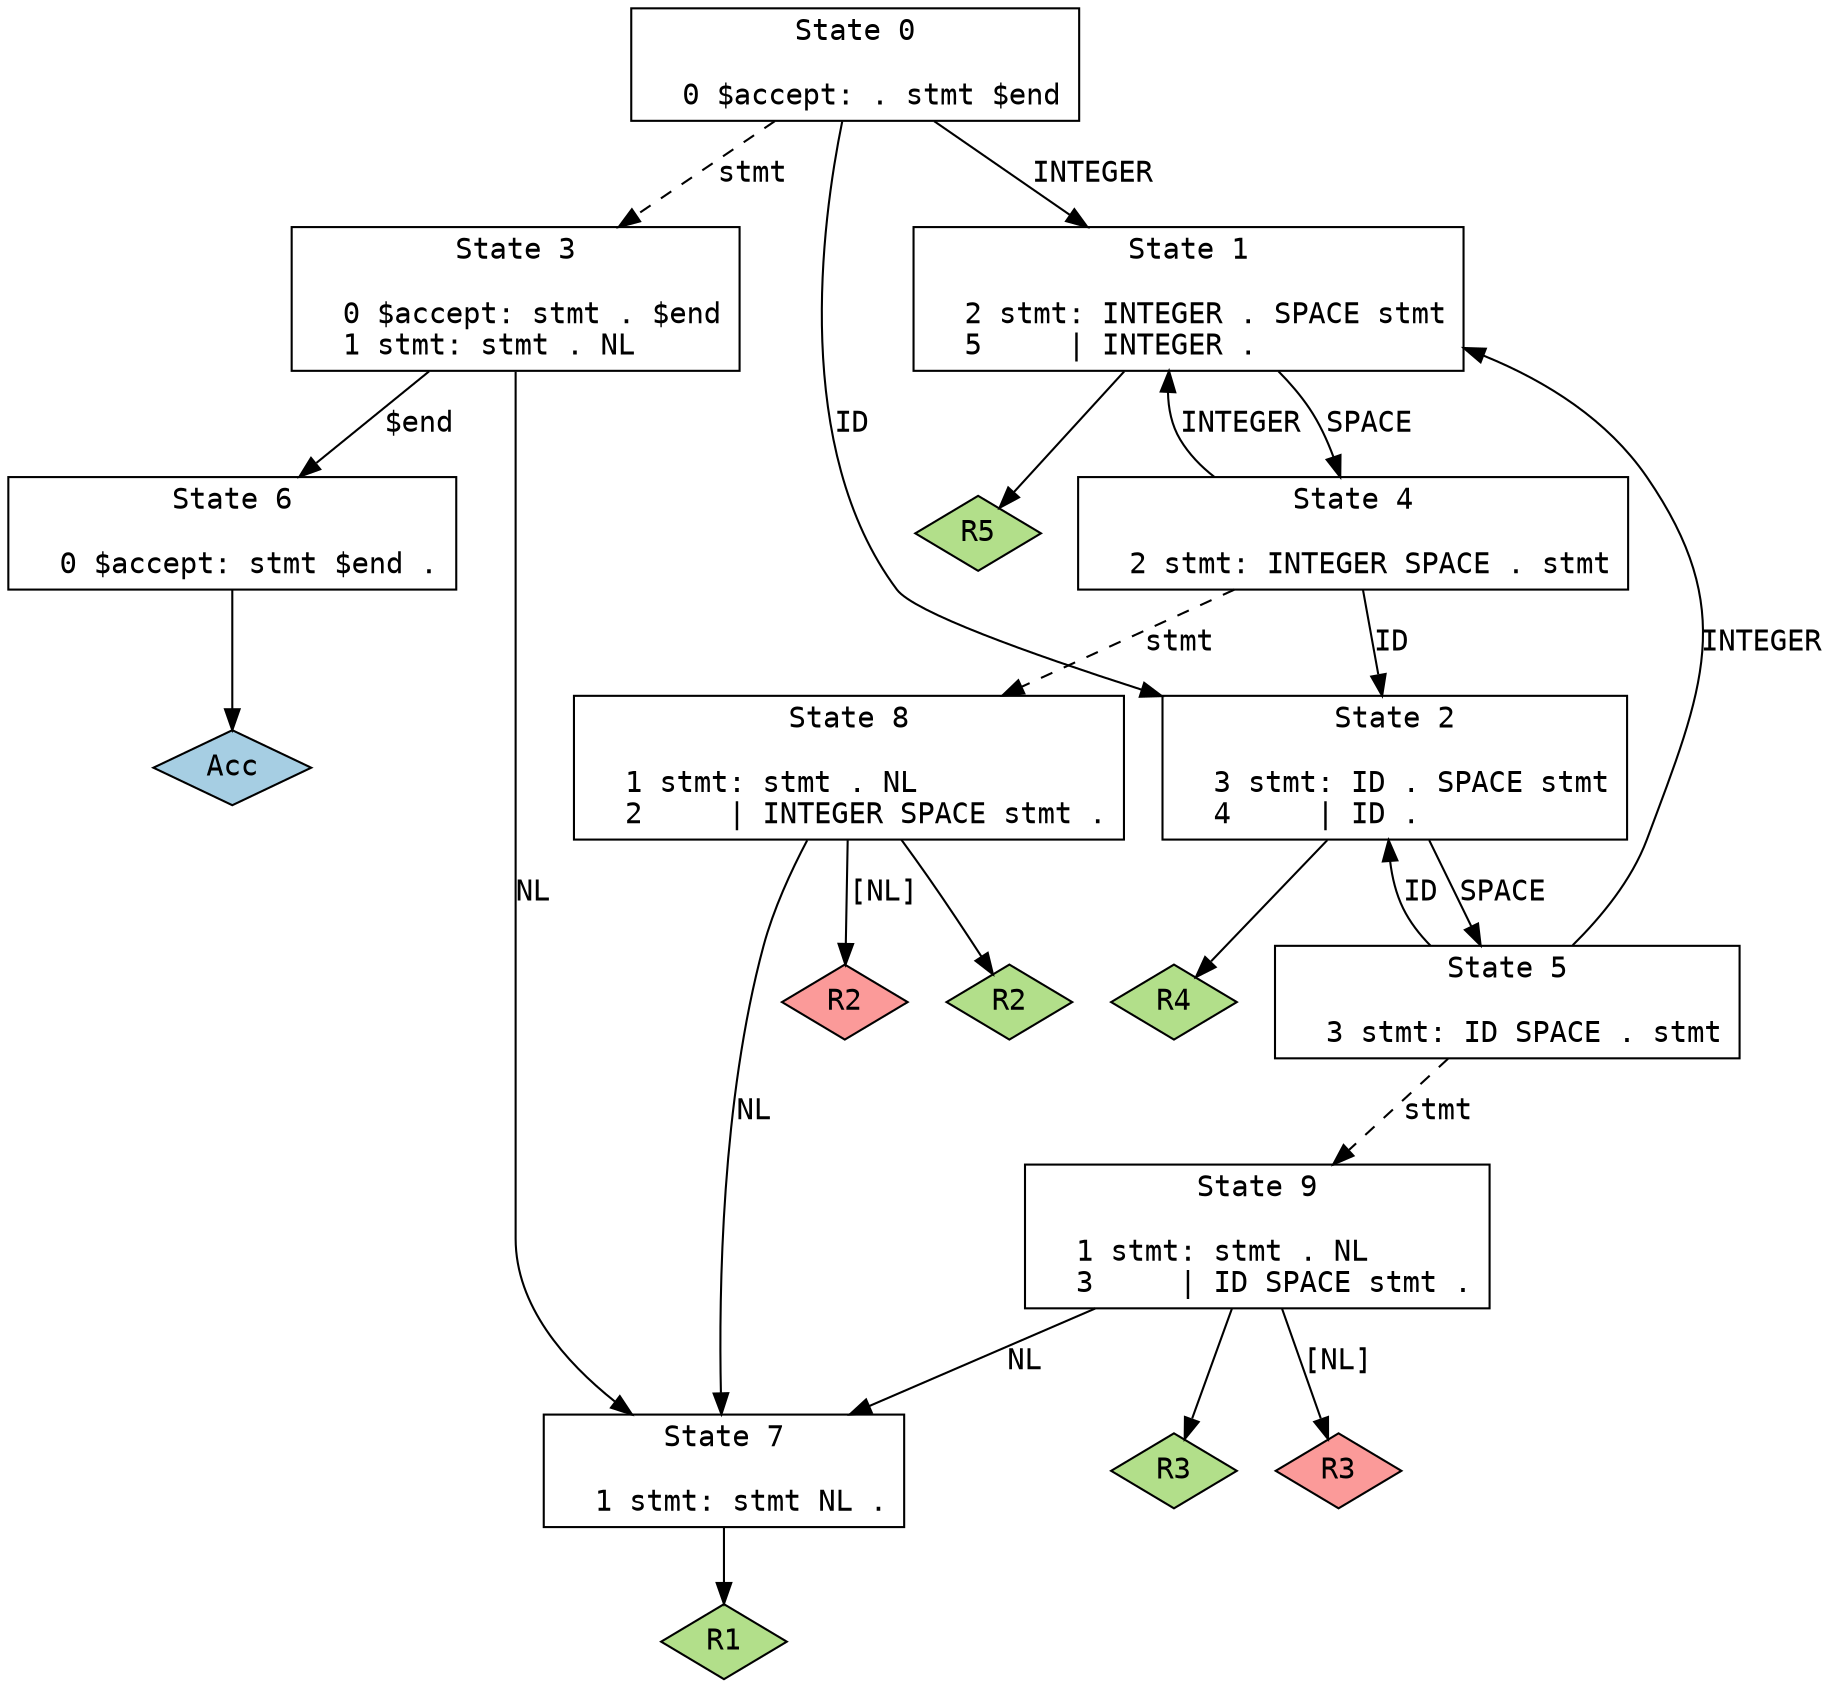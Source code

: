 // Generated by GNU Bison 3.5.1.
// Report bugs to <bug-bison@gnu.org>.
// Home page: <https://www.gnu.org/software/bison/>.

digraph "file.y"
{
  node [fontname = courier, shape = box, colorscheme = paired6]
  edge [fontname = courier]

  0 [label="State 0\n\l  0 $accept: . stmt $end\l"]
  0 -> 1 [style=solid label="INTEGER"]
  0 -> 2 [style=solid label="ID"]
  0 -> 3 [style=dashed label="stmt"]
  1 [label="State 1\n\l  2 stmt: INTEGER . SPACE stmt\l  5     | INTEGER .\l"]
  1 -> 4 [style=solid label="SPACE"]
  1 -> "1R5" [style=solid]
 "1R5" [label="R5", fillcolor=3, shape=diamond, style=filled]
  2 [label="State 2\n\l  3 stmt: ID . SPACE stmt\l  4     | ID .\l"]
  2 -> 5 [style=solid label="SPACE"]
  2 -> "2R4" [style=solid]
 "2R4" [label="R4", fillcolor=3, shape=diamond, style=filled]
  3 [label="State 3\n\l  0 $accept: stmt . $end\l  1 stmt: stmt . NL\l"]
  3 -> 6 [style=solid label="$end"]
  3 -> 7 [style=solid label="NL"]
  4 [label="State 4\n\l  2 stmt: INTEGER SPACE . stmt\l"]
  4 -> 1 [style=solid label="INTEGER"]
  4 -> 2 [style=solid label="ID"]
  4 -> 8 [style=dashed label="stmt"]
  5 [label="State 5\n\l  3 stmt: ID SPACE . stmt\l"]
  5 -> 1 [style=solid label="INTEGER"]
  5 -> 2 [style=solid label="ID"]
  5 -> 9 [style=dashed label="stmt"]
  6 [label="State 6\n\l  0 $accept: stmt $end .\l"]
  6 -> "6R0" [style=solid]
 "6R0" [label="Acc", fillcolor=1, shape=diamond, style=filled]
  7 [label="State 7\n\l  1 stmt: stmt NL .\l"]
  7 -> "7R1" [style=solid]
 "7R1" [label="R1", fillcolor=3, shape=diamond, style=filled]
  8 [label="State 8\n\l  1 stmt: stmt . NL\l  2     | INTEGER SPACE stmt .\l"]
  8 -> 7 [style=solid label="NL"]
  8 -> "8R2d" [label="[NL]", style=solid]
 "8R2d" [label="R2", fillcolor=5, shape=diamond, style=filled]
  8 -> "8R2" [style=solid]
 "8R2" [label="R2", fillcolor=3, shape=diamond, style=filled]
  9 [label="State 9\n\l  1 stmt: stmt . NL\l  3     | ID SPACE stmt .\l"]
  9 -> 7 [style=solid label="NL"]
  9 -> "9R3d" [label="[NL]", style=solid]
 "9R3d" [label="R3", fillcolor=5, shape=diamond, style=filled]
  9 -> "9R3" [style=solid]
 "9R3" [label="R3", fillcolor=3, shape=diamond, style=filled]
}
